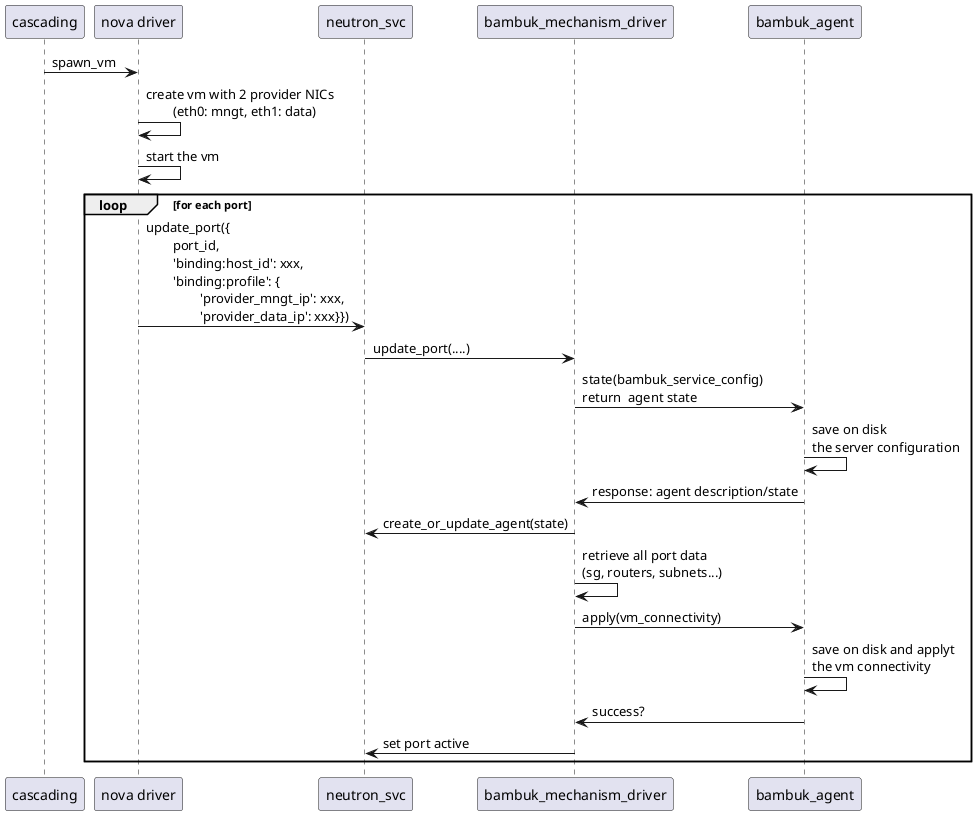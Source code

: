@startuml
skinparam componentStyle uml2

cascading -> "nova driver": spawn_vm
"nova driver" -> "nova driver": create vm with 2 provider NICs\n\t(eth0: mngt, eth1: data)
"nova driver" -> "nova driver": start the vm
loop for each port
    "nova driver" -> neutron_svc: update_port({\n\tport_id,\n\t'binding:host_id': xxx,\n\t'binding:profile': {\n\t\t'provider_mngt_ip': xxx,\n\t\t'provider_data_ip': xxx}})
    neutron_svc -> bambuk_mechanism_driver: update_port(....)
    bambuk_mechanism_driver -> bambuk_agent: state(bambuk_service_config)\nreturn  agent state
    bambuk_agent -> bambuk_agent: save on disk\nthe server configuration
    bambuk_agent -> bambuk_mechanism_driver: response: agent description/state
    bambuk_mechanism_driver -> neutron_svc: create_or_update_agent(state)
    bambuk_mechanism_driver -> bambuk_mechanism_driver: retrieve all port data\n(sg, routers, subnets...)
    bambuk_mechanism_driver -> bambuk_agent: apply(vm_connectivity)
    bambuk_agent -> bambuk_agent: save on disk and applyt\nthe vm connectivity
    bambuk_agent -> bambuk_mechanism_driver: success?
    bambuk_mechanism_driver -> neutron_svc: set port active
end

@enduml